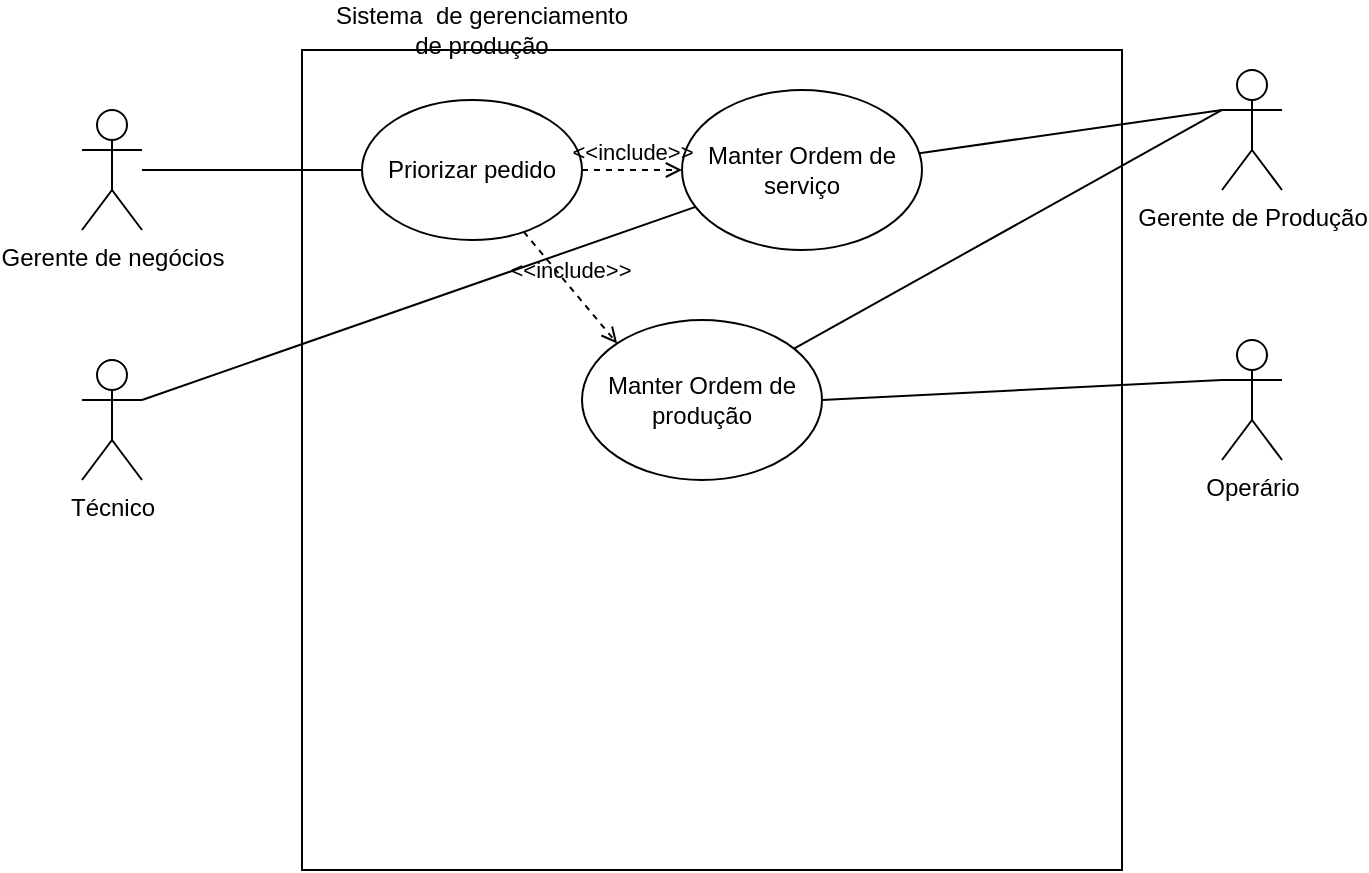 <mxfile version="14.6.13" type="device"><diagram id="tim1z-zhq46lYJmWtfqS" name="Page-1"><mxGraphModel dx="868" dy="450" grid="1" gridSize="10" guides="1" tooltips="1" connect="1" arrows="1" fold="1" page="1" pageScale="1" pageWidth="827" pageHeight="1169" math="0" shadow="0"><root><mxCell id="0"/><mxCell id="1" parent="0"/><mxCell id="EQdVr9BfOyMw9QqCu3qP-1" value="" style="whiteSpace=wrap;html=1;aspect=fixed;" vertex="1" parent="1"><mxGeometry x="200" y="410" width="410" height="410" as="geometry"/></mxCell><mxCell id="EQdVr9BfOyMw9QqCu3qP-2" value="Gerente de negócios" style="shape=umlActor;verticalLabelPosition=bottom;verticalAlign=top;html=1;outlineConnect=0;" vertex="1" parent="1"><mxGeometry x="90" y="440" width="30" height="60" as="geometry"/></mxCell><mxCell id="EQdVr9BfOyMw9QqCu3qP-4" value="Priorizar pedido" style="ellipse;whiteSpace=wrap;html=1;" vertex="1" parent="1"><mxGeometry x="230" y="435" width="110" height="70" as="geometry"/></mxCell><mxCell id="EQdVr9BfOyMw9QqCu3qP-6" value="Gerente de Produção" style="shape=umlActor;verticalLabelPosition=bottom;verticalAlign=top;html=1;outlineConnect=0;" vertex="1" parent="1"><mxGeometry x="660" y="420" width="30" height="60" as="geometry"/></mxCell><mxCell id="EQdVr9BfOyMw9QqCu3qP-7" value="Manter Ordem de produção" style="ellipse;whiteSpace=wrap;html=1;" vertex="1" parent="1"><mxGeometry x="340" y="545" width="120" height="80" as="geometry"/></mxCell><mxCell id="EQdVr9BfOyMw9QqCu3qP-10" value="Operário" style="shape=umlActor;verticalLabelPosition=bottom;verticalAlign=top;html=1;outlineConnect=0;" vertex="1" parent="1"><mxGeometry x="660" y="555" width="30" height="60" as="geometry"/></mxCell><mxCell id="EQdVr9BfOyMw9QqCu3qP-11" value="" style="endArrow=none;html=1;entryX=0;entryY=0.333;entryDx=0;entryDy=0;entryPerimeter=0;" edge="1" parent="1" source="EQdVr9BfOyMw9QqCu3qP-7" target="EQdVr9BfOyMw9QqCu3qP-6"><mxGeometry width="50" height="50" relative="1" as="geometry"><mxPoint x="530" y="530" as="sourcePoint"/><mxPoint x="580" y="480" as="targetPoint"/></mxGeometry></mxCell><mxCell id="EQdVr9BfOyMw9QqCu3qP-12" value="" style="endArrow=none;html=1;entryX=0;entryY=0.333;entryDx=0;entryDy=0;entryPerimeter=0;exitX=1;exitY=0.5;exitDx=0;exitDy=0;" edge="1" parent="1" source="EQdVr9BfOyMw9QqCu3qP-7" target="EQdVr9BfOyMw9QqCu3qP-10"><mxGeometry width="50" height="50" relative="1" as="geometry"><mxPoint x="530" y="610" as="sourcePoint"/><mxPoint x="580" y="560" as="targetPoint"/></mxGeometry></mxCell><mxCell id="EQdVr9BfOyMw9QqCu3qP-13" value="" style="endArrow=none;html=1;entryX=0;entryY=0.5;entryDx=0;entryDy=0;" edge="1" parent="1" source="EQdVr9BfOyMw9QqCu3qP-2" target="EQdVr9BfOyMw9QqCu3qP-4"><mxGeometry width="50" height="50" relative="1" as="geometry"><mxPoint x="120" y="490" as="sourcePoint"/><mxPoint x="170" y="440" as="targetPoint"/></mxGeometry></mxCell><mxCell id="EQdVr9BfOyMw9QqCu3qP-14" value="Manter Ordem de serviço" style="ellipse;whiteSpace=wrap;html=1;" vertex="1" parent="1"><mxGeometry x="390" y="430" width="120" height="80" as="geometry"/></mxCell><mxCell id="EQdVr9BfOyMw9QqCu3qP-15" value="" style="endArrow=none;html=1;entryX=0;entryY=0.333;entryDx=0;entryDy=0;entryPerimeter=0;" edge="1" parent="1" source="EQdVr9BfOyMw9QqCu3qP-14" target="EQdVr9BfOyMw9QqCu3qP-6"><mxGeometry width="50" height="50" relative="1" as="geometry"><mxPoint x="530" y="470" as="sourcePoint"/><mxPoint x="580" y="420" as="targetPoint"/></mxGeometry></mxCell><mxCell id="EQdVr9BfOyMw9QqCu3qP-16" value="Técnico" style="shape=umlActor;verticalLabelPosition=bottom;verticalAlign=top;html=1;outlineConnect=0;" vertex="1" parent="1"><mxGeometry x="90" y="565" width="30" height="60" as="geometry"/></mxCell><mxCell id="EQdVr9BfOyMw9QqCu3qP-17" value="" style="endArrow=none;html=1;exitX=1;exitY=0.333;exitDx=0;exitDy=0;exitPerimeter=0;" edge="1" parent="1" source="EQdVr9BfOyMw9QqCu3qP-16" target="EQdVr9BfOyMw9QqCu3qP-14"><mxGeometry width="50" height="50" relative="1" as="geometry"><mxPoint x="250" y="600" as="sourcePoint"/><mxPoint x="300" y="550" as="targetPoint"/></mxGeometry></mxCell><mxCell id="EQdVr9BfOyMw9QqCu3qP-18" value="&amp;lt;&amp;lt;include&amp;gt;&amp;gt;" style="html=1;verticalAlign=bottom;labelBackgroundColor=none;endArrow=open;endFill=0;dashed=1;entryX=0;entryY=0;entryDx=0;entryDy=0;" edge="1" parent="1" source="EQdVr9BfOyMw9QqCu3qP-4" target="EQdVr9BfOyMw9QqCu3qP-7"><mxGeometry width="160" relative="1" as="geometry"><mxPoint x="270" y="530" as="sourcePoint"/><mxPoint x="430" y="530" as="targetPoint"/></mxGeometry></mxCell><mxCell id="EQdVr9BfOyMw9QqCu3qP-19" value="&amp;lt;&amp;lt;include&amp;gt;&amp;gt;" style="html=1;verticalAlign=bottom;labelBackgroundColor=none;endArrow=open;endFill=0;dashed=1;entryX=0;entryY=0.5;entryDx=0;entryDy=0;exitX=1;exitY=0.5;exitDx=0;exitDy=0;" edge="1" parent="1" source="EQdVr9BfOyMw9QqCu3qP-4" target="EQdVr9BfOyMw9QqCu3qP-14"><mxGeometry width="160" relative="1" as="geometry"><mxPoint x="320" y="460" as="sourcePoint"/><mxPoint x="480" y="460" as="targetPoint"/></mxGeometry></mxCell><mxCell id="EQdVr9BfOyMw9QqCu3qP-20" value="Sistema&amp;nbsp; de gerenciamento de produção&lt;br&gt;" style="text;html=1;strokeColor=none;fillColor=none;align=center;verticalAlign=middle;whiteSpace=wrap;rounded=0;" vertex="1" parent="1"><mxGeometry x="210" y="390" width="160" height="20" as="geometry"/></mxCell></root></mxGraphModel></diagram></mxfile>